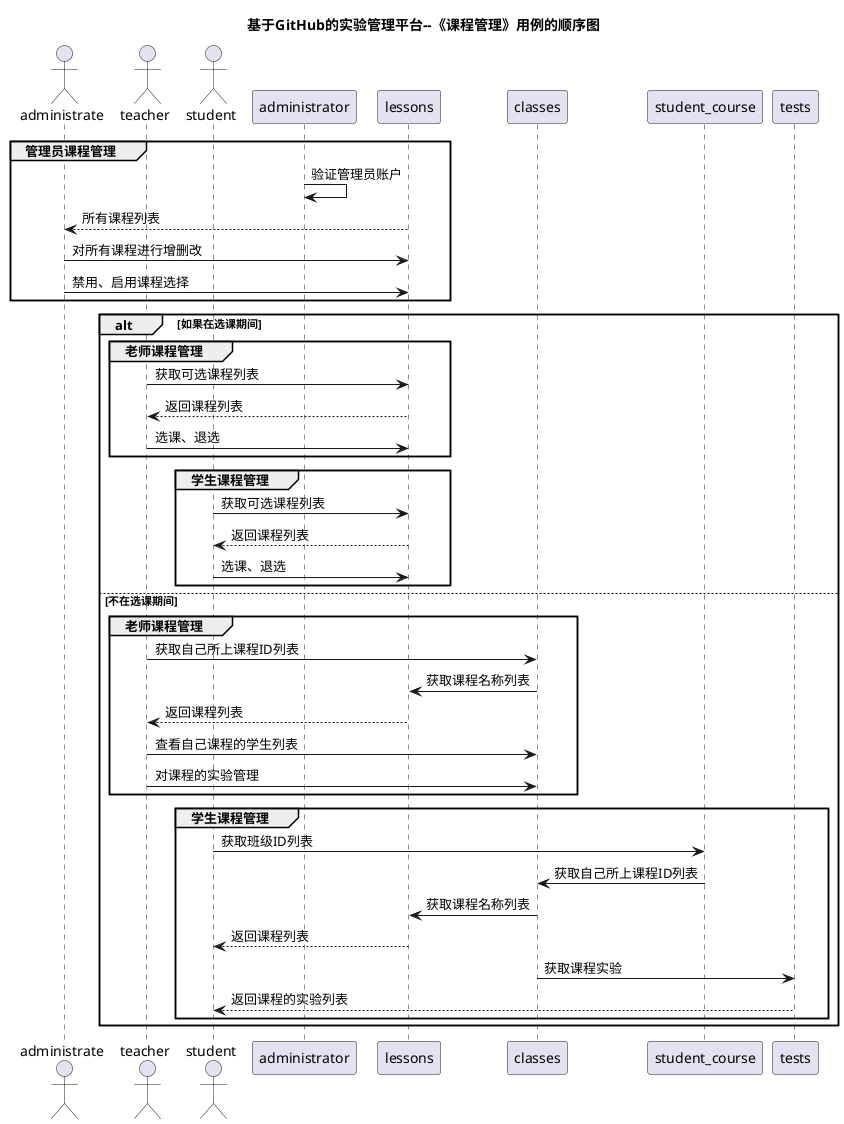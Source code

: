 @startuml
title 基于GitHub的实验管理平台--《课程管理》用例的顺序图
actor administrate
actor teacher
actor student
group 管理员课程管理
administrator -> administrator:验证管理员账户
lessons --> administrate:所有课程列表
administrate -> lessons : 对所有课程进行增删改
administrate -> lessons : 禁用、启用课程选择
end
alt 如果在选课期间
group 老师课程管理
teacher -> lessons:获取可选课程列表
lessons --> teacher:返回课程列表
teacher -> lessons:选课、退选
end
group 学生课程管理
student -> lessons:获取可选课程列表
lessons --> student:返回课程列表
student -> lessons:选课、退选
end
else 不在选课期间
group 老师课程管理
teacher -> classes:获取自己所上课程ID列表
classes -> lessons:获取课程名称列表
lessons --> teacher:返回课程列表
teacher -> classes:查看自己课程的学生列表
teacher -> classes:对课程的实验管理
end
group 学生课程管理
student -> student_course:获取班级ID列表
student_course -> classes:获取自己所上课程ID列表
classes -> lessons:获取课程名称列表
lessons --> student:返回课程列表
classes -> tests:获取课程实验
tests --> student:返回课程的实验列表
end
end
@enduml